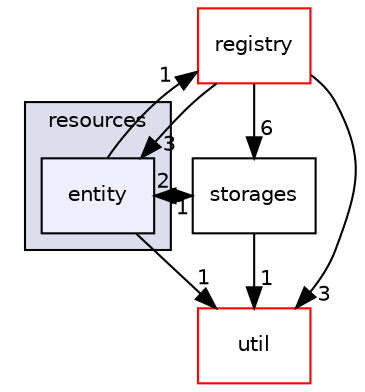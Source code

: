 digraph "src/ecstasy/resources/entity" {
  compound=true
  node [ fontsize="10", fontname="Helvetica"];
  edge [ labelfontsize="10", labelfontname="Helvetica"];
  subgraph clusterdir_8c1a170fbd0a5283d7ed264cf6df56b3 {
    graph [ bgcolor="#ddddee", pencolor="black", label="resources" fontname="Helvetica", fontsize="10", URL="dir_8c1a170fbd0a5283d7ed264cf6df56b3.html"]
  dir_9c4985e03a334e11ec441bcb2c34f55b [shape=box, label="entity", style="filled", fillcolor="#eeeeff", pencolor="black", URL="dir_9c4985e03a334e11ec441bcb2c34f55b.html"];
  }
  dir_27d9dd95bf0309eb27f3bb61fbabadeb [shape=box label="registry" fillcolor="white" style="filled" color="red" URL="dir_27d9dd95bf0309eb27f3bb61fbabadeb.html"];
  dir_4a1419ba0e8125a1fc6aeccf1492e850 [shape=box label="storages" URL="dir_4a1419ba0e8125a1fc6aeccf1492e850.html"];
  dir_b7878ad5ecbf2506f4125b9d34c97e45 [shape=box label="util" fillcolor="white" style="filled" color="red" URL="dir_b7878ad5ecbf2506f4125b9d34c97e45.html"];
  dir_4a1419ba0e8125a1fc6aeccf1492e850->dir_9c4985e03a334e11ec441bcb2c34f55b [headlabel="1", labeldistance=1.5 headhref="dir_000019_000018.html"];
  dir_4a1419ba0e8125a1fc6aeccf1492e850->dir_b7878ad5ecbf2506f4125b9d34c97e45 [headlabel="1", labeldistance=1.5 headhref="dir_000019_000024.html"];
  dir_27d9dd95bf0309eb27f3bb61fbabadeb->dir_4a1419ba0e8125a1fc6aeccf1492e850 [headlabel="6", labeldistance=1.5 headhref="dir_000014_000019.html"];
  dir_27d9dd95bf0309eb27f3bb61fbabadeb->dir_9c4985e03a334e11ec441bcb2c34f55b [headlabel="3", labeldistance=1.5 headhref="dir_000014_000018.html"];
  dir_27d9dd95bf0309eb27f3bb61fbabadeb->dir_b7878ad5ecbf2506f4125b9d34c97e45 [headlabel="3", labeldistance=1.5 headhref="dir_000014_000024.html"];
  dir_9c4985e03a334e11ec441bcb2c34f55b->dir_27d9dd95bf0309eb27f3bb61fbabadeb [headlabel="1", labeldistance=1.5 headhref="dir_000018_000014.html"];
  dir_9c4985e03a334e11ec441bcb2c34f55b->dir_4a1419ba0e8125a1fc6aeccf1492e850 [headlabel="2", labeldistance=1.5 headhref="dir_000018_000019.html"];
  dir_9c4985e03a334e11ec441bcb2c34f55b->dir_b7878ad5ecbf2506f4125b9d34c97e45 [headlabel="1", labeldistance=1.5 headhref="dir_000018_000024.html"];
}
